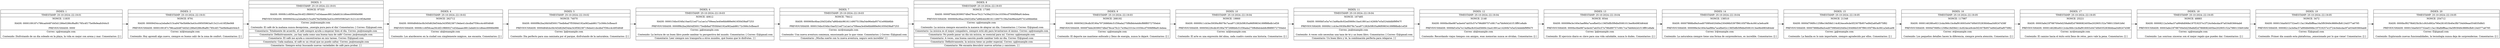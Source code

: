 digraph G {
  node [shape=record];
 rankdir=LR  block1 [label="INDEX: 1 | TIMESTAMP: 25-10-2024::22:19:01 | NONCE:  11835 \n \n HASH: 0000109187c786cad4487d45d1286e0286cf6af81785c4f175e0fe9eafc044c5\n \n  PREVIOUSHASH: 0000 |  Correo: cg@example.com \n \n Contenido: Disfrutando de un día soleado en la playa, la vida es mejor con arena y mar. 
 
 Comentarios: []  ]"];
  block2 [label="INDEX: 2 | TIMESTAMP: 25-10-2024::22:19:01 | NONCE:  8791 \n \n HASH: 00009454cca2eba8e315ca9476e5b68e3a43cc09505963a013c21c410f28e068\n \n  PREVIOUSHASH: 0000109187c786cad4487d45d1286e0286cf6af81785c4f175e0fe9eafc044c5 |  Correo: ml@example.com \n \n Contenido: Hoy aprendí algo nuevo, siempre es bueno salir de la zona de confort. 
 
 Comentarios: []  ]"];
  block1 -> block2;
  block3 [label="INDEX: 3 | TIMESTAMP: 25-10-2024::22:19:01 | NONCE:  97333 \n \n HASH: 0000fc1c6f56caa30c4f21f880027cd3daaaec8812afafd1b1d6eec6906fe986\n \n  PREVIOUSHASH: 00009454cca2eba8e315ca9476e5b68e3a43cc09505963a013c21c410f28e068 |  Correo: jm@example.com \n \n Contenido: El café de la mañana nunca decepciona, ¡energía pura para el día! 
 
 Comentarios: [ Correo: f2@gmail.com | Comentario: Totalmente de acuerdo, el café siempre ayuda a empezar bien el día.  Correo: jm@example.com | Comentario: Definitivamente, ¡no hay nada como una buena taza de café!  Correo: jm@example.com | Comentario: El café me ayuda a concentrarme en mis tareas.  Correo: f2@gmail.com | Comentario: Cada mañana, el café es un ritual que no puedo saltar.  Correo: jm@example.com | Comentario: Siempre estoy buscando nuevas variedades de café para probar. ]  ]"];
  block2 -> block3;
  block4 [label="INDEX: 4 | TIMESTAMP: 25-10-2024::22:19:02 | NONCE:  262712 \n \n HASH: 0000d84fcbc0b345d62fef34da343f58238719ebe41cbcdbd7f36cc4c4954848\n \n  PREVIOUSHASH: 0000fc1c6f56caa30c4f21f880027cd3daaaec8812afafd1b1d6eec6906fe986 |  Correo: ah@example.com \n \n Contenido: Los atardeceres en la ciudad son simplemente mágicos, me encanta. 
 
 Comentarios: []  ]"];
  block3 -> block4;
  block5 [label="INDEX: 5 | TIMESTAMP: 25-10-2024::22:19:02 | NONCE:  74070 \n \n HASH: 0000f9b2ba26b5df300175edb8ad7f55fd4d192a082aab86172c566c3cfbeac0\n \n  PREVIOUSHASH: 0000d84fcbc0b345d62fef34da343f58238719ebe41cbcdbd7f36cc4c4954848 |  Correo: lp@example.com \n \n Contenido: Día perfecto para una caminata por el parque, disfrutando de la naturaleza. 
 
 Comentarios: []  ]"];
  block4 -> block5;
  block6 [label="INDEX: 6 | TIMESTAMP: 25-10-2024::22:19:03 | NONCE:  40612 \n \n HASH: 0000154bc034fa10ae521ed71a1ae1a709eea3e40e6bb889e941650d38a87253\n \n  PREVIOUSHASH: 0000f9b2ba26b5df300175edb8ad7f55fd4d192a082aab86172c566c3cfbeac0 |  Correo: jg@example.com \n \n Contenido: La lectura de un buen libro puede cambiar tu perspectiva del mundo. 
 
 Comentarios: [ Correo: f2@gmail.com | Comentario: Leer siempre nos transporta a otros mundos, qué bueno que lo disfrutas. ]  ]"];
  block5 -> block6;
  block7 [label="INDEX: 7 | TIMESTAMP: 25-10-2024::22:19:03 | NONCE:  78412 \n \n HASH: 000060bc6bac20d32d0a7a86b4dc96161149075158a54e96eda95741e06bb6bb\n \n  PREVIOUSHASH: 0000154bc034fa10ae521ed71a1ae1a709eea3e40e6bb889e941650d38a87253 |  Correo: mr@example.com \n \n Contenido: Una nueva aventura comienza, emocionado por lo que viene. 
 
 Comentarios: [ Correo: f2@gmail.com | Comentario: ¡Mucha suerte con tu nueva aventura, seguro será increíble! ]  ]"];
  block6 -> block7;
  block8 [label="INDEX: 8 | TIMESTAMP: 25-10-2024::22:19:03 | NONCE:  17395 \n \n HASH: 0000f7bbb2839937dfed78cce7fc217e39a2331bc10356ccf7006f98a914ebea\n \n  PREVIOUSHASH: 000060bc6bac20d32d0a7a86b4dc96161149075158a54e96eda95741e06bb6bb |  Correo: sg@example.com \n \n Contenido: La música siempre encuentra la manera de alegrar mi día. 
 
 Comentarios: [ Correo: f2@gmail.com | Comentario: La música es el mejor compañero, siempre está ahí para levantarnos el ánimo.  Correo: sg@example.com | Comentario: No puedo pasar un día sin música, es esencial para mí.  Correo: sg@example.com | Comentario: A veces, una buena canción puede cambiar todo mi día.  Correo: f2@gmail.com | Comentario: Definitivamente, la música tiene un poder especial.  Correo: sg@example.com | Comentario: Me encanta descubrir nuevos artistas y canciones. ]  ]"];
  block7 -> block8;
  block9 [label="INDEX: 9 | TIMESTAMP: 25-10-2024::22:19:03 | NONCE:  268192 \n \n HASH: 000056229cdb3f190a7972686b6c51f36ada275f8dfeb4eb8cf88f8572750eb4\n \n  PREVIOUSHASH: 0000f7bbb2839937dfed78cce7fc217e39a2331bc10356ccf7006f98a914ebea |  Correo: cg@example.com \n \n Contenido: El deporte me mantiene enfocado y lleno de energía, nunca lo dejaré. 
 
 Comentarios: []  ]"];
  block8 -> block9;
  block10 [label="INDEX: 10 | TIMESTAMP: 25-10-2024::22:19:04 | NONCE:  19900 \n \n HASH: 0000f411cb3ec593f4cf6078c7aca971282b5f635a96f09834189f88bdb1ef26\n \n  PREVIOUSHASH: 000056229cdb3f190a7972686b6c51f36ada275f8dfeb4eb8cf88f8572750eb4 |  Correo: ml@example.com \n \n Contenido: El arte es una expresión del alma, cada cuadro cuenta una historia. 
 
 Comentarios: []  ]"];
  block9 -> block10;
  block11 [label="INDEX: 11 | TIMESTAMP: 25-10-2024::22:19:04 | NONCE:  167485 \n \n HASH: 0000bf1e5a7e13a9fac8c02ed5669c1ba41891ac14260b7e5a524dddbf9f947f\n \n  PREVIOUSHASH: 0000f411cb3ec593f4cf6078c7aca971282b5f635a96f09834189f88bdb1ef26 |  Correo: jm@example.com \n \n Contenido: A veces solo necesitas una taza de té y un buen libro. 
 
 Comentarios: [ Correo: f2@gmail.com | Comentario: Un buen libro y té, la combinación perfecta para relajarse. ]  ]"];
  block10 -> block11;
  block12 [label="INDEX: 12 | TIMESTAMP: 25-10-2024::22:19:04 | NONCE:  2148 \n \n HASH: 0000bc0be987acbe447ab55c57e796d89757c0817ca7bb9d42d1f13ff91e8afe\n \n  PREVIOUSHASH: 0000bf1e5a7e13a9fac8c02ed5669c1ba41891ac14260b7e5a524dddbf9f947f |  Correo: ah@example.com \n \n Contenido: Recordando viejos tiempos con amigos, esas memorias nunca se olvidan. 
 
 Comentarios: []  ]"];
  block11 -> block12;
  block13 [label="INDEX: 13 | TIMESTAMP: 25-10-2024::22:19:04 | NONCE:  8544 \n \n HASH: 000099e3e160e3aef86a7acefbe02c136f3dfb5f9dbd5081013ee9b4983d64dd\n \n  PREVIOUSHASH: 0000bc0be987acbe447ab55c57e796d89757c0817ca7bb9d42d1f13ff91e8afe |  Correo: lp@example.com \n \n Contenido: El ejercicio diario es clave para una vida saludable, nunca lo dudes. 
 
 Comentarios: []  ]"];
  block12 -> block13;
  block14 [label="INDEX: 14 | TIMESTAMP: 25-10-2024::22:19:04 | NONCE:  138510 \n \n HASH: 00007888bd9a5ced0709f44020d0e230496b5397f96105f79bc4c061a3e6ca06\n \n  PREVIOUSHASH: 000099e3e160e3aef86a7acefbe02c136f3dfb5f9dbd5081013ee9b4983d64dd |  Correo: lr@example.com \n \n Contenido: La naturaleza siempre tiene una forma de sorprendernos, es increíble. 
 
 Comentarios: []  ]"];
  block13 -> block14;
  block15 [label="INDEX: 15 | TIMESTAMP: 25-10-2024::22:19:05 | NONCE:  21348 \n \n HASH: 0000d706f0c125f6e18d58d114c824ece9cde5f2307fb957ed9d2a85af075f82\n \n  PREVIOUSHASH: 00007888bd9a5ced0709f44020d0e230496b5397f96105f79bc4c061a3e6ca06 |  Correo: jg@example.com \n \n Contenido: La familia es lo más importante, siempre agradecido por ellos. 
 
 Comentarios: []  ]"];
  block14 -> block15;
  block16 [label="INDEX: 16 | TIMESTAMP: 25-10-2024::22:19:05 | NONCE:  117987 \n \n HASH: 000014628fce9212cda366c1bc8af916003c647d0b035283fd4baa5d9247d38f\n \n  PREVIOUSHASH: 0000d706f0c125f6e18d58d114c824ece9cde5f2307fb957ed9d2a85af075f82 |  Correo: et@example.com \n \n Contenido: Los pequeños detalles hacen la diferencia, siempre presta atención. 
 
 Comentarios: []  ]"];
  block15 -> block16;
  block17 [label="INDEX: 17 | TIMESTAMP: 25-10-2024::22:19:05 | NONCE:  25221 \n \n HASH: 00003afe23f788700e0d258a8df2d7868082405be202905152a7980133b91b9d\n \n  PREVIOUSHASH: 000014628fce9212cda366c1bc8af916003c647d0b035283fd4baa5d9247d38f |  Correo: mr@example.com \n \n Contenido: El camino hacia el éxito está lleno de retos, pero vale la pena. 
 
 Comentarios: []  ]"];
  block16 -> block17;
  block18 [label="INDEX: 18 | TIMESTAMP: 25-10-2024::22:19:05 | NONCE:  48883 \n \n HASH: 00008212a3e9ac57a9948d068e197f19257e1f724c0ebcdac97a034d03664ab6\n \n  PREVIOUSHASH: 00003afe23f788700e0d258a8df2d7868082405be202905152a7980133b91b9d |  Correo: sg@example.com \n \n Contenido: Las sonrisas sinceras son el mejor regalo que puedes dar. 
 
 Comentarios: []  ]"];
  block17 -> block18;
  block19 [label="INDEX: 19 | TIMESTAMP: 25-10-2024::22:19:05 | NONCE:  3472 \n \n HASH: 000015da0b53732eef113a136afbff8aa16a5f93949c9889cfb8124d377a6795\n \n  PREVIOUSHASH: 00008212a3e9ac57a9948d068e197f19257e1f724c0ebcdac97a034d03664ab6 |  Correo: f2@gmail.com \n \n Contenido: Primer día usando esta plataforma, ¡emocionado por lo que viene! 
 
 Comentarios: []  ]"];
  block18 -> block19;
  block20 [label="INDEX: 20 | TIMESTAMP: 25-10-2024::22:19:05 | NONCE:  254712 \n \n HASH: 0000bcf9279b825b3b1cf43c892a790e281653b40e3fb734d49eae554835d8d1\n \n  PREVIOUSHASH: 000015da0b53732eef113a136afbff8aa16a5f93949c9889cfb8124d377a6795 |  Correo: f2@gmail.com \n \n Contenido: Explorando nuevas funcionalidades, la tecnología nunca deja de sorprenderme. 
 
 Comentarios: []  ]"];
  block19 -> block20;
}
